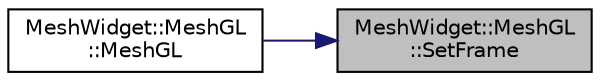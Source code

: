 digraph "MeshWidget::MeshGL::SetFrame"
{
 // LATEX_PDF_SIZE
  edge [fontname="Helvetica",fontsize="10",labelfontname="Helvetica",labelfontsize="10"];
  node [fontname="Helvetica",fontsize="10",shape=record];
  rankdir="RL";
  Node1 [label="MeshWidget::MeshGL\l::SetFrame",height=0.2,width=0.4,color="black", fillcolor="grey75", style="filled", fontcolor="black",tooltip=" "];
  Node1 -> Node2 [dir="back",color="midnightblue",fontsize="10",style="solid",fontname="Helvetica"];
  Node2 [label="MeshWidget::MeshGL\l::MeshGL",height=0.2,width=0.4,color="black", fillcolor="white", style="filled",URL="$class_mesh_widget_1_1_mesh_g_l.html#a1a50631ca140cf44bd1c4e231f755f4c",tooltip="Default constructor."];
}
